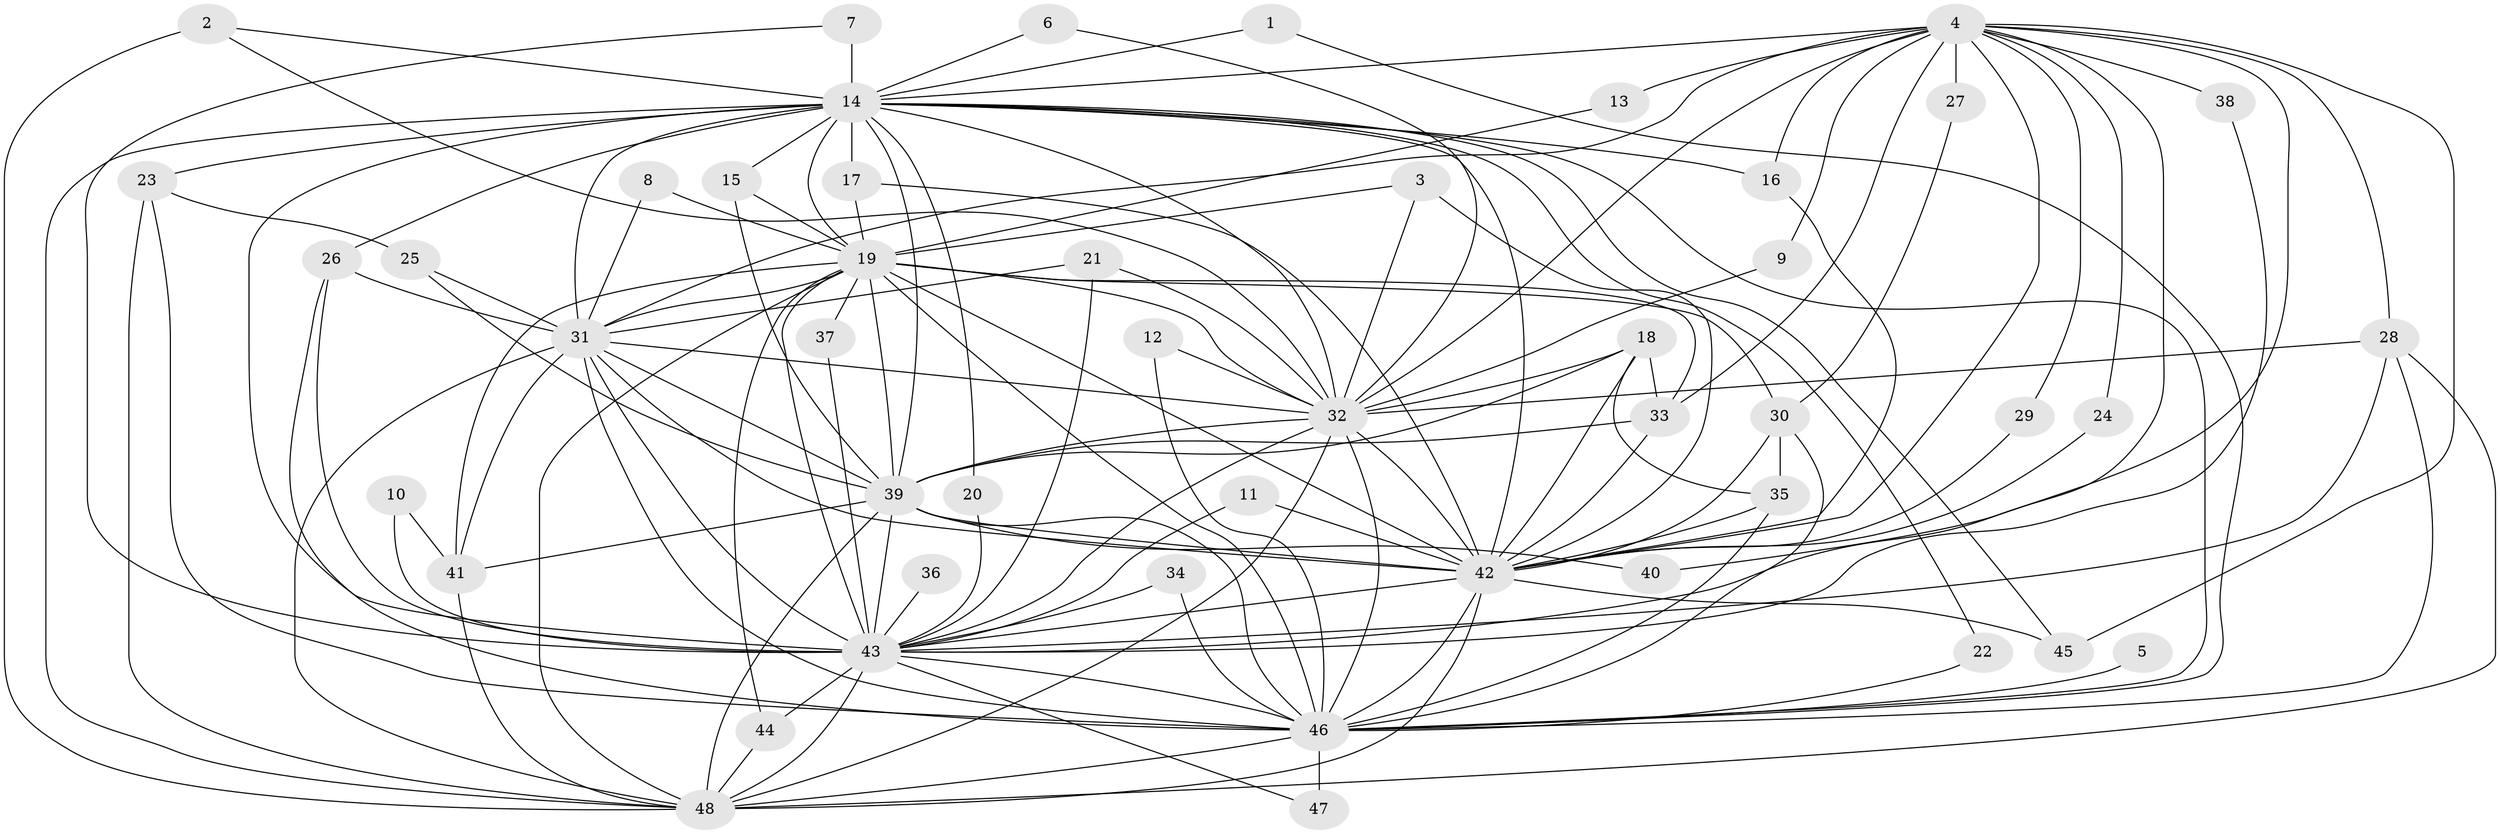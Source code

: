 // original degree distribution, {19: 0.020833333333333332, 24: 0.010416666666666666, 18: 0.010416666666666666, 28: 0.010416666666666666, 17: 0.010416666666666666, 16: 0.010416666666666666, 22: 0.010416666666666666, 23: 0.010416666666666666, 13: 0.010416666666666666, 2: 0.5833333333333334, 3: 0.15625, 5: 0.041666666666666664, 8: 0.010416666666666666, 4: 0.0625, 7: 0.020833333333333332, 6: 0.020833333333333332}
// Generated by graph-tools (version 1.1) at 2025/49/03/09/25 03:49:44]
// undirected, 48 vertices, 139 edges
graph export_dot {
graph [start="1"]
  node [color=gray90,style=filled];
  1;
  2;
  3;
  4;
  5;
  6;
  7;
  8;
  9;
  10;
  11;
  12;
  13;
  14;
  15;
  16;
  17;
  18;
  19;
  20;
  21;
  22;
  23;
  24;
  25;
  26;
  27;
  28;
  29;
  30;
  31;
  32;
  33;
  34;
  35;
  36;
  37;
  38;
  39;
  40;
  41;
  42;
  43;
  44;
  45;
  46;
  47;
  48;
  1 -- 14 [weight=1.0];
  1 -- 46 [weight=1.0];
  2 -- 14 [weight=1.0];
  2 -- 32 [weight=1.0];
  2 -- 48 [weight=1.0];
  3 -- 19 [weight=1.0];
  3 -- 32 [weight=1.0];
  3 -- 42 [weight=1.0];
  4 -- 9 [weight=1.0];
  4 -- 13 [weight=1.0];
  4 -- 14 [weight=2.0];
  4 -- 16 [weight=1.0];
  4 -- 24 [weight=1.0];
  4 -- 27 [weight=1.0];
  4 -- 28 [weight=1.0];
  4 -- 29 [weight=1.0];
  4 -- 31 [weight=1.0];
  4 -- 32 [weight=1.0];
  4 -- 33 [weight=1.0];
  4 -- 38 [weight=1.0];
  4 -- 40 [weight=1.0];
  4 -- 42 [weight=1.0];
  4 -- 43 [weight=1.0];
  4 -- 45 [weight=1.0];
  5 -- 46 [weight=1.0];
  6 -- 14 [weight=1.0];
  6 -- 32 [weight=1.0];
  7 -- 14 [weight=2.0];
  7 -- 43 [weight=1.0];
  8 -- 19 [weight=1.0];
  8 -- 31 [weight=1.0];
  9 -- 32 [weight=1.0];
  10 -- 41 [weight=1.0];
  10 -- 43 [weight=1.0];
  11 -- 42 [weight=1.0];
  11 -- 43 [weight=1.0];
  12 -- 32 [weight=1.0];
  12 -- 46 [weight=1.0];
  13 -- 19 [weight=1.0];
  14 -- 15 [weight=2.0];
  14 -- 16 [weight=1.0];
  14 -- 17 [weight=1.0];
  14 -- 19 [weight=2.0];
  14 -- 20 [weight=1.0];
  14 -- 22 [weight=1.0];
  14 -- 23 [weight=1.0];
  14 -- 26 [weight=1.0];
  14 -- 31 [weight=2.0];
  14 -- 32 [weight=2.0];
  14 -- 39 [weight=1.0];
  14 -- 42 [weight=1.0];
  14 -- 43 [weight=2.0];
  14 -- 45 [weight=1.0];
  14 -- 46 [weight=1.0];
  14 -- 48 [weight=1.0];
  15 -- 19 [weight=1.0];
  15 -- 39 [weight=1.0];
  16 -- 42 [weight=1.0];
  17 -- 19 [weight=1.0];
  17 -- 42 [weight=1.0];
  18 -- 32 [weight=1.0];
  18 -- 33 [weight=1.0];
  18 -- 35 [weight=1.0];
  18 -- 39 [weight=1.0];
  18 -- 42 [weight=1.0];
  19 -- 30 [weight=1.0];
  19 -- 31 [weight=1.0];
  19 -- 32 [weight=1.0];
  19 -- 33 [weight=1.0];
  19 -- 37 [weight=1.0];
  19 -- 39 [weight=1.0];
  19 -- 41 [weight=1.0];
  19 -- 42 [weight=2.0];
  19 -- 43 [weight=3.0];
  19 -- 44 [weight=1.0];
  19 -- 46 [weight=1.0];
  19 -- 48 [weight=2.0];
  20 -- 43 [weight=1.0];
  21 -- 31 [weight=1.0];
  21 -- 32 [weight=1.0];
  21 -- 43 [weight=1.0];
  22 -- 46 [weight=1.0];
  23 -- 25 [weight=1.0];
  23 -- 46 [weight=1.0];
  23 -- 48 [weight=1.0];
  24 -- 42 [weight=1.0];
  25 -- 31 [weight=1.0];
  25 -- 39 [weight=1.0];
  26 -- 31 [weight=1.0];
  26 -- 43 [weight=1.0];
  26 -- 46 [weight=1.0];
  27 -- 30 [weight=1.0];
  28 -- 32 [weight=1.0];
  28 -- 43 [weight=1.0];
  28 -- 46 [weight=1.0];
  28 -- 48 [weight=1.0];
  29 -- 42 [weight=1.0];
  30 -- 35 [weight=1.0];
  30 -- 42 [weight=2.0];
  30 -- 46 [weight=1.0];
  31 -- 32 [weight=1.0];
  31 -- 39 [weight=1.0];
  31 -- 41 [weight=1.0];
  31 -- 42 [weight=1.0];
  31 -- 43 [weight=3.0];
  31 -- 46 [weight=1.0];
  31 -- 48 [weight=1.0];
  32 -- 39 [weight=1.0];
  32 -- 42 [weight=1.0];
  32 -- 43 [weight=2.0];
  32 -- 46 [weight=1.0];
  32 -- 48 [weight=1.0];
  33 -- 39 [weight=2.0];
  33 -- 42 [weight=1.0];
  34 -- 43 [weight=1.0];
  34 -- 46 [weight=1.0];
  35 -- 42 [weight=1.0];
  35 -- 46 [weight=1.0];
  36 -- 43 [weight=1.0];
  37 -- 43 [weight=1.0];
  38 -- 43 [weight=1.0];
  39 -- 40 [weight=1.0];
  39 -- 41 [weight=1.0];
  39 -- 42 [weight=2.0];
  39 -- 43 [weight=2.0];
  39 -- 46 [weight=1.0];
  39 -- 48 [weight=2.0];
  41 -- 48 [weight=1.0];
  42 -- 43 [weight=2.0];
  42 -- 45 [weight=1.0];
  42 -- 46 [weight=2.0];
  42 -- 48 [weight=1.0];
  43 -- 44 [weight=1.0];
  43 -- 46 [weight=2.0];
  43 -- 47 [weight=1.0];
  43 -- 48 [weight=2.0];
  44 -- 48 [weight=1.0];
  46 -- 47 [weight=2.0];
  46 -- 48 [weight=1.0];
}
